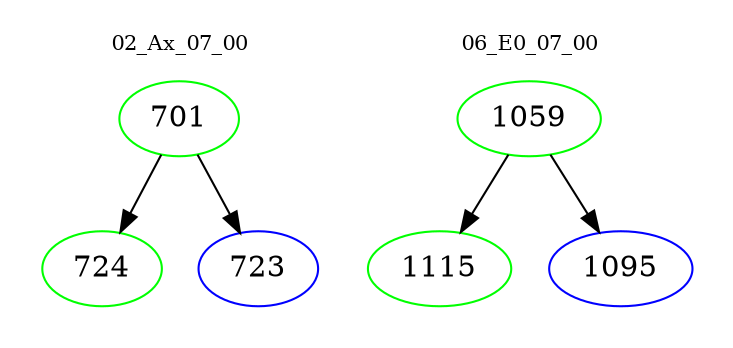digraph{
subgraph cluster_0 {
color = white
label = "02_Ax_07_00";
fontsize=10;
T0_701 [label="701", color="green"]
T0_701 -> T0_724 [color="black"]
T0_724 [label="724", color="green"]
T0_701 -> T0_723 [color="black"]
T0_723 [label="723", color="blue"]
}
subgraph cluster_1 {
color = white
label = "06_E0_07_00";
fontsize=10;
T1_1059 [label="1059", color="green"]
T1_1059 -> T1_1115 [color="black"]
T1_1115 [label="1115", color="green"]
T1_1059 -> T1_1095 [color="black"]
T1_1095 [label="1095", color="blue"]
}
}
